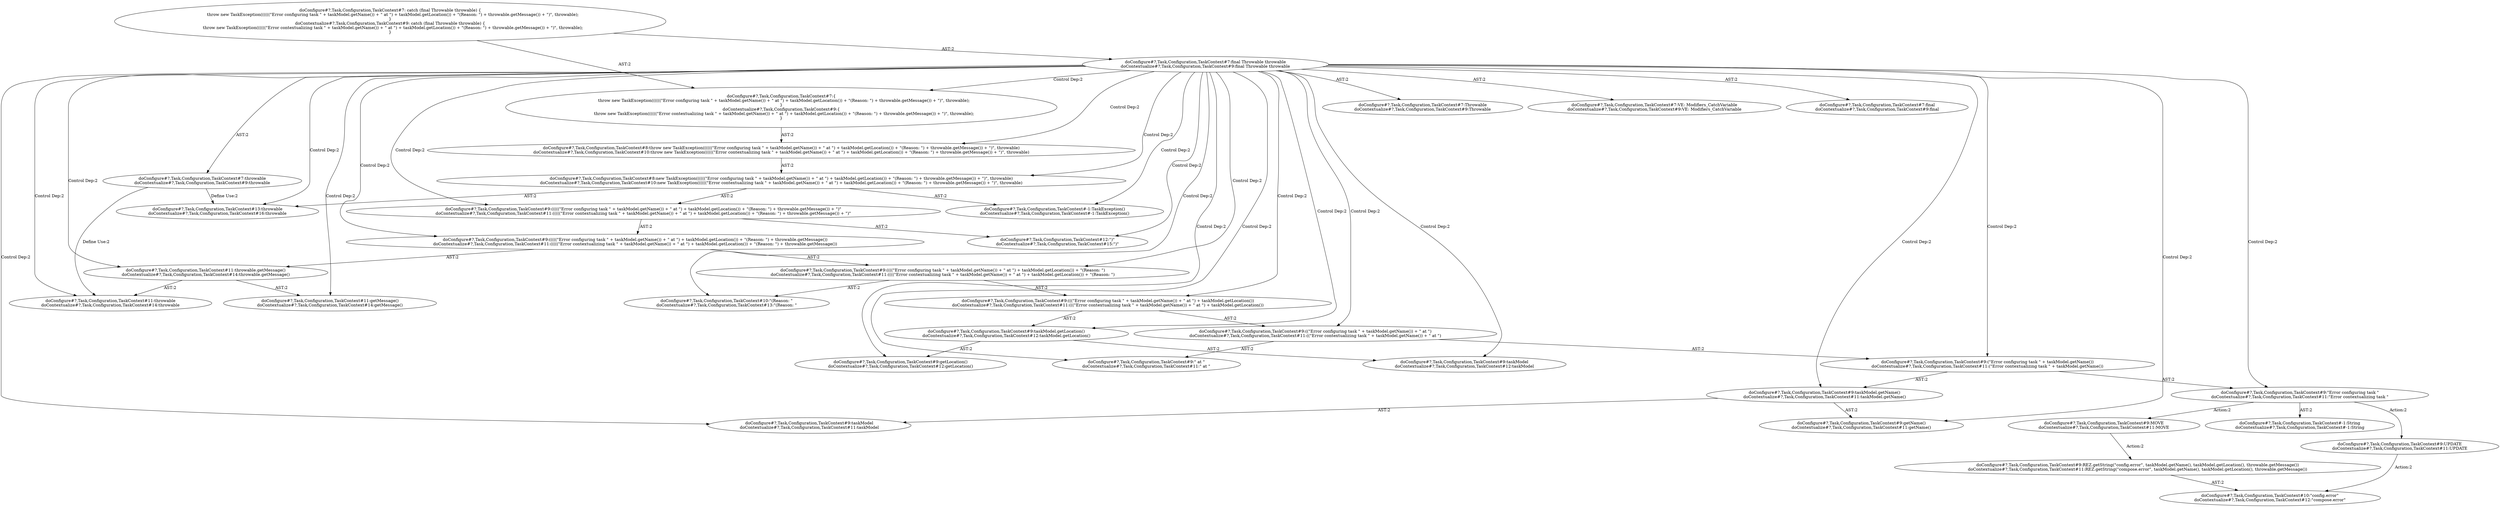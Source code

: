 digraph "Pattern" {
0 [label="doConfigure#?,Task,Configuration,TaskContext#9:UPDATE
doContextualize#?,Task,Configuration,TaskContext#11:UPDATE" shape=ellipse]
1 [label="doConfigure#?,Task,Configuration,TaskContext#9:\"Error configuring task \"
doContextualize#?,Task,Configuration,TaskContext#11:\"Error contextualizing task \"" shape=ellipse]
2 [label="doConfigure#?,Task,Configuration,TaskContext#7:final Throwable throwable
doContextualize#?,Task,Configuration,TaskContext#9:final Throwable throwable" shape=ellipse]
3 [label="doConfigure#?,Task,Configuration,TaskContext#7: catch (final Throwable throwable) \{
    throw new TaskException((((((\"Error configuring task \" + taskModel.getName()) + \" at \") + taskModel.getLocation()) + \"(Reason: \") + throwable.getMessage()) + \")\", throwable);
\}
doContextualize#?,Task,Configuration,TaskContext#9: catch (final Throwable throwable) \{
    throw new TaskException((((((\"Error contextualizing task \" + taskModel.getName()) + \" at \") + taskModel.getLocation()) + \"(Reason: \") + throwable.getMessage()) + \")\", throwable);
\}" shape=ellipse]
4 [label="doConfigure#?,Task,Configuration,TaskContext#7:throwable
doContextualize#?,Task,Configuration,TaskContext#9:throwable" shape=ellipse]
5 [label="doConfigure#?,Task,Configuration,TaskContext#7:Throwable
doContextualize#?,Task,Configuration,TaskContext#9:Throwable" shape=ellipse]
6 [label="doConfigure#?,Task,Configuration,TaskContext#7:\{
    throw new TaskException((((((\"Error configuring task \" + taskModel.getName()) + \" at \") + taskModel.getLocation()) + \"(Reason: \") + throwable.getMessage()) + \")\", throwable);
\}
doContextualize#?,Task,Configuration,TaskContext#9:\{
    throw new TaskException((((((\"Error contextualizing task \" + taskModel.getName()) + \" at \") + taskModel.getLocation()) + \"(Reason: \") + throwable.getMessage()) + \")\", throwable);
\}" shape=ellipse]
7 [label="doConfigure#?,Task,Configuration,TaskContext#8:throw new TaskException((((((\"Error configuring task \" + taskModel.getName()) + \" at \") + taskModel.getLocation()) + \"(Reason: \") + throwable.getMessage()) + \")\", throwable)
doContextualize#?,Task,Configuration,TaskContext#10:throw new TaskException((((((\"Error contextualizing task \" + taskModel.getName()) + \" at \") + taskModel.getLocation()) + \"(Reason: \") + throwable.getMessage()) + \")\", throwable)" shape=ellipse]
8 [label="doConfigure#?,Task,Configuration,TaskContext#8:new TaskException((((((\"Error configuring task \" + taskModel.getName()) + \" at \") + taskModel.getLocation()) + \"(Reason: \") + throwable.getMessage()) + \")\", throwable)
doContextualize#?,Task,Configuration,TaskContext#10:new TaskException((((((\"Error contextualizing task \" + taskModel.getName()) + \" at \") + taskModel.getLocation()) + \"(Reason: \") + throwable.getMessage()) + \")\", throwable)" shape=ellipse]
9 [label="doConfigure#?,Task,Configuration,TaskContext#-1:TaskException()
doContextualize#?,Task,Configuration,TaskContext#-1:TaskException()" shape=ellipse]
10 [label="doConfigure#?,Task,Configuration,TaskContext#9:(((((\"Error configuring task \" + taskModel.getName()) + \" at \") + taskModel.getLocation()) + \"(Reason: \") + throwable.getMessage()) + \")\"
doContextualize#?,Task,Configuration,TaskContext#11:(((((\"Error contextualizing task \" + taskModel.getName()) + \" at \") + taskModel.getLocation()) + \"(Reason: \") + throwable.getMessage()) + \")\"" shape=ellipse]
11 [label="doConfigure#?,Task,Configuration,TaskContext#9:(((((\"Error configuring task \" + taskModel.getName()) + \" at \") + taskModel.getLocation()) + \"(Reason: \") + throwable.getMessage())
doContextualize#?,Task,Configuration,TaskContext#11:(((((\"Error contextualizing task \" + taskModel.getName()) + \" at \") + taskModel.getLocation()) + \"(Reason: \") + throwable.getMessage())" shape=ellipse]
12 [label="doConfigure#?,Task,Configuration,TaskContext#9:((((\"Error configuring task \" + taskModel.getName()) + \" at \") + taskModel.getLocation()) + \"(Reason: \")
doContextualize#?,Task,Configuration,TaskContext#11:((((\"Error contextualizing task \" + taskModel.getName()) + \" at \") + taskModel.getLocation()) + \"(Reason: \")" shape=ellipse]
13 [label="doConfigure#?,Task,Configuration,TaskContext#9:(((\"Error configuring task \" + taskModel.getName()) + \" at \") + taskModel.getLocation())
doContextualize#?,Task,Configuration,TaskContext#11:(((\"Error contextualizing task \" + taskModel.getName()) + \" at \") + taskModel.getLocation())" shape=ellipse]
14 [label="doConfigure#?,Task,Configuration,TaskContext#9:((\"Error configuring task \" + taskModel.getName()) + \" at \")
doContextualize#?,Task,Configuration,TaskContext#11:((\"Error contextualizing task \" + taskModel.getName()) + \" at \")" shape=ellipse]
15 [label="doConfigure#?,Task,Configuration,TaskContext#9:(\"Error configuring task \" + taskModel.getName())
doContextualize#?,Task,Configuration,TaskContext#11:(\"Error contextualizing task \" + taskModel.getName())" shape=ellipse]
16 [label="doConfigure#?,Task,Configuration,TaskContext#9:taskModel.getName()
doContextualize#?,Task,Configuration,TaskContext#11:taskModel.getName()" shape=ellipse]
17 [label="doConfigure#?,Task,Configuration,TaskContext#9:getName()
doContextualize#?,Task,Configuration,TaskContext#11:getName()" shape=ellipse]
18 [label="doConfigure#?,Task,Configuration,TaskContext#9:taskModel
doContextualize#?,Task,Configuration,TaskContext#11:taskModel" shape=ellipse]
19 [label="doConfigure#?,Task,Configuration,TaskContext#9:\" at \"
doContextualize#?,Task,Configuration,TaskContext#11:\" at \"" shape=ellipse]
20 [label="doConfigure#?,Task,Configuration,TaskContext#9:taskModel.getLocation()
doContextualize#?,Task,Configuration,TaskContext#12:taskModel.getLocation()" shape=ellipse]
21 [label="doConfigure#?,Task,Configuration,TaskContext#9:getLocation()
doContextualize#?,Task,Configuration,TaskContext#12:getLocation()" shape=ellipse]
22 [label="doConfigure#?,Task,Configuration,TaskContext#9:taskModel
doContextualize#?,Task,Configuration,TaskContext#12:taskModel" shape=ellipse]
23 [label="doConfigure#?,Task,Configuration,TaskContext#10:\"(Reason: \"
doContextualize#?,Task,Configuration,TaskContext#13:\"(Reason: \"" shape=ellipse]
24 [label="doConfigure#?,Task,Configuration,TaskContext#11:throwable.getMessage()
doContextualize#?,Task,Configuration,TaskContext#14:throwable.getMessage()" shape=ellipse]
25 [label="doConfigure#?,Task,Configuration,TaskContext#11:getMessage()
doContextualize#?,Task,Configuration,TaskContext#14:getMessage()" shape=ellipse]
26 [label="doConfigure#?,Task,Configuration,TaskContext#11:throwable
doContextualize#?,Task,Configuration,TaskContext#14:throwable" shape=ellipse]
27 [label="doConfigure#?,Task,Configuration,TaskContext#12:\")\"
doContextualize#?,Task,Configuration,TaskContext#15:\")\"" shape=ellipse]
28 [label="doConfigure#?,Task,Configuration,TaskContext#13:throwable
doContextualize#?,Task,Configuration,TaskContext#16:throwable" shape=ellipse]
29 [label="doConfigure#?,Task,Configuration,TaskContext#7:VE: Modifiers_CatchVariable
doContextualize#?,Task,Configuration,TaskContext#9:VE: Modifiers_CatchVariable" shape=ellipse]
30 [label="doConfigure#?,Task,Configuration,TaskContext#7:final
doContextualize#?,Task,Configuration,TaskContext#9:final" shape=ellipse]
31 [label="doConfigure#?,Task,Configuration,TaskContext#-1:String
doContextualize#?,Task,Configuration,TaskContext#-1:String" shape=ellipse]
32 [label="doConfigure#?,Task,Configuration,TaskContext#9:MOVE
doContextualize#?,Task,Configuration,TaskContext#11:MOVE" shape=ellipse]
33 [label="doConfigure#?,Task,Configuration,TaskContext#9:REZ.getString(\"config.error\", taskModel.getName(), taskModel.getLocation(), throwable.getMessage())
doContextualize#?,Task,Configuration,TaskContext#11:REZ.getString(\"compose.error\", taskModel.getName(), taskModel.getLocation(), throwable.getMessage())" shape=ellipse]
34 [label="doConfigure#?,Task,Configuration,TaskContext#10:\"config.error\"
doContextualize#?,Task,Configuration,TaskContext#12:\"compose.error\"" shape=ellipse]
0 -> 34 [label="Action:2"];
1 -> 0 [label="Action:2"];
1 -> 31 [label="AST:2"];
1 -> 32 [label="Action:2"];
2 -> 1 [label="Control Dep:2"];
2 -> 4 [label="AST:2"];
2 -> 5 [label="AST:2"];
2 -> 6 [label="Control Dep:2"];
2 -> 7 [label="Control Dep:2"];
2 -> 8 [label="Control Dep:2"];
2 -> 9 [label="Control Dep:2"];
2 -> 10 [label="Control Dep:2"];
2 -> 11 [label="Control Dep:2"];
2 -> 12 [label="Control Dep:2"];
2 -> 13 [label="Control Dep:2"];
2 -> 14 [label="Control Dep:2"];
2 -> 15 [label="Control Dep:2"];
2 -> 16 [label="Control Dep:2"];
2 -> 17 [label="Control Dep:2"];
2 -> 18 [label="Control Dep:2"];
2 -> 19 [label="Control Dep:2"];
2 -> 20 [label="Control Dep:2"];
2 -> 21 [label="Control Dep:2"];
2 -> 22 [label="Control Dep:2"];
2 -> 23 [label="Control Dep:2"];
2 -> 24 [label="Control Dep:2"];
2 -> 25 [label="Control Dep:2"];
2 -> 26 [label="Control Dep:2"];
2 -> 27 [label="Control Dep:2"];
2 -> 28 [label="Control Dep:2"];
2 -> 29 [label="AST:2"];
2 -> 30 [label="AST:2"];
3 -> 2 [label="AST:2"];
3 -> 6 [label="AST:2"];
4 -> 26 [label="Define Use:2"];
4 -> 28 [label="Define Use:2"];
6 -> 7 [label="AST:2"];
7 -> 8 [label="AST:2"];
8 -> 9 [label="AST:2"];
8 -> 10 [label="AST:2"];
8 -> 28 [label="AST:2"];
10 -> 11 [label="AST:2"];
10 -> 27 [label="AST:2"];
11 -> 12 [label="AST:2"];
11 -> 24 [label="AST:2"];
12 -> 13 [label="AST:2"];
12 -> 23 [label="AST:2"];
13 -> 14 [label="AST:2"];
13 -> 20 [label="AST:2"];
14 -> 15 [label="AST:2"];
14 -> 19 [label="AST:2"];
15 -> 1 [label="AST:2"];
15 -> 16 [label="AST:2"];
16 -> 18 [label="AST:2"];
16 -> 17 [label="AST:2"];
20 -> 22 [label="AST:2"];
20 -> 21 [label="AST:2"];
24 -> 26 [label="AST:2"];
24 -> 25 [label="AST:2"];
32 -> 33 [label="Action:2"];
33 -> 34 [label="AST:2"];
}